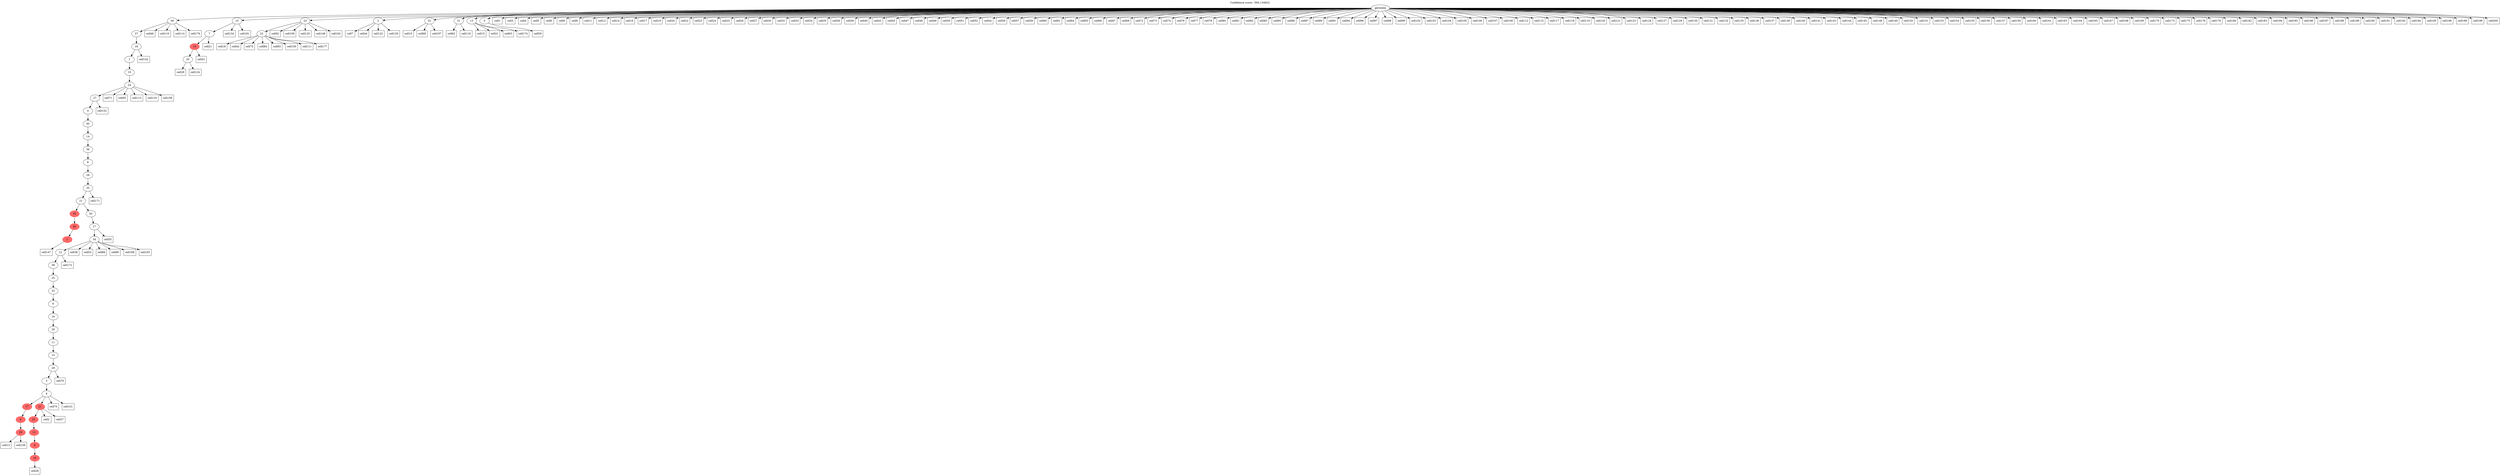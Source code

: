 digraph g {
	"49" -> "50";
	"50" [color=indianred1, style=filled, label="1"];
	"48" -> "49";
	"49" [color=indianred1, style=filled, label="40"];
	"46" -> "47";
	"47" [color=indianred1, style=filled, label="29"];
	"45" -> "46";
	"46" [color=indianred1, style=filled, label="6"];
	"43" -> "44";
	"44" [color=indianred1, style=filled, label="16"];
	"42" -> "43";
	"43" [color=indianred1, style=filled, label="8"];
	"41" -> "42";
	"42" [color=indianred1, style=filled, label="12"];
	"40" -> "41";
	"41" [color=indianred1, style=filled, label="25"];
	"39" -> "40";
	"40" [color=indianred1, style=filled, label="21"];
	"39" -> "45";
	"45" [color=indianred1, style=filled, label="17"];
	"38" -> "39";
	"39" [label="9"];
	"37" -> "38";
	"38" [label="3"];
	"36" -> "37";
	"37" [label="29"];
	"35" -> "36";
	"36" [label="15"];
	"34" -> "35";
	"35" [label="11"];
	"33" -> "34";
	"34" [label="26"];
	"32" -> "33";
	"33" [label="16"];
	"31" -> "32";
	"32" [label="6"];
	"30" -> "31";
	"31" [label="33"];
	"29" -> "30";
	"30" [label="25"];
	"28" -> "29";
	"29" [label="38"];
	"27" -> "28";
	"28" [label="12"];
	"26" -> "27";
	"27" [label="34"];
	"25" -> "26";
	"26" [label="17"];
	"24" -> "25";
	"25" [label="30"];
	"24" -> "48";
	"48" [color=indianred1, style=filled, label="35"];
	"23" -> "24";
	"24" [label="21"];
	"22" -> "23";
	"23" [label="35"];
	"21" -> "22";
	"22" [label="28"];
	"20" -> "21";
	"21" [label="8"];
	"19" -> "20";
	"20" [label="36"];
	"18" -> "19";
	"19" [label="14"];
	"17" -> "18";
	"18" [label="40"];
	"16" -> "17";
	"17" [label="4"];
	"15" -> "16";
	"16" [label="27"];
	"14" -> "15";
	"15" [label="24"];
	"13" -> "14";
	"14" [label="19"];
	"12" -> "13";
	"13" [label="1"];
	"11" -> "12";
	"12" [label="18"];
	"10" -> "11";
	"11" [label="37"];
	"7" -> "8";
	"8" [label="20"];
	"6" -> "7";
	"7" [color=indianred1, style=filled, label="10"];
	"5" -> "6";
	"6" [label="7"];
	"1" -> "2";
	"2" [label="22"];
	"0" -> "1";
	"1" [label="23"];
	"0" -> "3";
	"3" [label="2"];
	"0" -> "4";
	"4" [label="32"];
	"0" -> "5";
	"5" [label="10"];
	"0" -> "9";
	"9" [label="31"];
	"0" -> "10";
	"10" [label="39"];
	"0" -> "51";
	"51" [label="13"];
	"0" -> "52";
	"52" [label="5"];
	"0" [label="germline"];
	"0" -> "cell1";
	"cell1" [shape=box];
	"40" -> "cell2";
	"cell2" [shape=box];
	"0" -> "cell3";
	"cell3" [shape=box];
	"0" -> "cell4";
	"cell4" [shape=box];
	"0" -> "cell5";
	"cell5" [shape=box];
	"0" -> "cell6";
	"cell6" [shape=box];
	"3" -> "cell7";
	"cell7" [shape=box];
	"0" -> "cell8";
	"cell8" [shape=box];
	"0" -> "cell9";
	"cell9" [shape=box];
	"4" -> "cell10";
	"cell10" [shape=box];
	"0" -> "cell11";
	"cell11" [shape=box];
	"0" -> "cell12";
	"cell12" [shape=box];
	"47" -> "cell13";
	"cell13" [shape=box];
	"0" -> "cell14";
	"cell14" [shape=box];
	"51" -> "cell15";
	"cell15" [shape=box];
	"0" -> "cell16";
	"cell16" [shape=box];
	"0" -> "cell17";
	"cell17" [shape=box];
	"2" -> "cell18";
	"cell18" [shape=box];
	"0" -> "cell19";
	"cell19" [shape=box];
	"0" -> "cell20";
	"cell20" [shape=box];
	"6" -> "cell21";
	"cell21" [shape=box];
	"0" -> "cell22";
	"cell22" [shape=box];
	"0" -> "cell23";
	"cell23" [shape=box];
	"0" -> "cell24";
	"cell24" [shape=box];
	"0" -> "cell25";
	"cell25" [shape=box];
	"0" -> "cell26";
	"cell26" [shape=box];
	"0" -> "cell27";
	"cell27" [shape=box];
	"44" -> "cell28";
	"cell28" [shape=box];
	"8" -> "cell29";
	"cell29" [shape=box];
	"0" -> "cell30";
	"cell30" [shape=box];
	"51" -> "cell31";
	"cell31" [shape=box];
	"0" -> "cell32";
	"cell32" [shape=box];
	"0" -> "cell33";
	"cell33" [shape=box];
	"0" -> "cell34";
	"cell34" [shape=box];
	"0" -> "cell35";
	"cell35" [shape=box];
	"0" -> "cell36";
	"cell36" [shape=box];
	"40" -> "cell37";
	"cell37" [shape=box];
	"27" -> "cell38";
	"cell38" [shape=box];
	"0" -> "cell39";
	"cell39" [shape=box];
	"0" -> "cell40";
	"cell40" [shape=box];
	"7" -> "cell41";
	"cell41" [shape=box];
	"2" -> "cell42";
	"cell42" [shape=box];
	"0" -> "cell43";
	"cell43" [shape=box];
	"3" -> "cell44";
	"cell44" [shape=box];
	"0" -> "cell45";
	"cell45" [shape=box];
	"10" -> "cell46";
	"cell46" [shape=box];
	"0" -> "cell47";
	"cell47" [shape=box];
	"0" -> "cell48";
	"cell48" [shape=box];
	"0" -> "cell49";
	"cell49" [shape=box];
	"0" -> "cell50";
	"cell50" [shape=box];
	"0" -> "cell51";
	"cell51" [shape=box];
	"0" -> "cell52";
	"cell52" [shape=box];
	"27" -> "cell53";
	"cell53" [shape=box];
	"0" -> "cell54";
	"cell54" [shape=box];
	"26" -> "cell55";
	"cell55" [shape=box];
	"0" -> "cell56";
	"cell56" [shape=box];
	"0" -> "cell57";
	"cell57" [shape=box];
	"0" -> "cell58";
	"cell58" [shape=box];
	"52" -> "cell59";
	"cell59" [shape=box];
	"0" -> "cell60";
	"cell60" [shape=box];
	"0" -> "cell61";
	"cell61" [shape=box];
	"9" -> "cell62";
	"cell62" [shape=box];
	"51" -> "cell63";
	"cell63" [shape=box];
	"0" -> "cell64";
	"cell64" [shape=box];
	"0" -> "cell65";
	"cell65" [shape=box];
	"0" -> "cell66";
	"cell66" [shape=box];
	"0" -> "cell67";
	"cell67" [shape=box];
	"4" -> "cell68";
	"cell68" [shape=box];
	"0" -> "cell69";
	"cell69" [shape=box];
	"39" -> "cell70";
	"cell70" [shape=box];
	"15" -> "cell71";
	"cell71" [shape=box];
	"0" -> "cell72";
	"cell72" [shape=box];
	"0" -> "cell73";
	"cell73" [shape=box];
	"0" -> "cell74";
	"cell74" [shape=box];
	"2" -> "cell75";
	"cell75" [shape=box];
	"0" -> "cell76";
	"cell76" [shape=box];
	"0" -> "cell77";
	"cell77" [shape=box];
	"0" -> "cell78";
	"cell78" [shape=box];
	"37" -> "cell79";
	"cell79" [shape=box];
	"0" -> "cell80";
	"cell80" [shape=box];
	"0" -> "cell81";
	"cell81" [shape=box];
	"0" -> "cell82";
	"cell82" [shape=box];
	"0" -> "cell83";
	"cell83" [shape=box];
	"2" -> "cell84";
	"cell84" [shape=box];
	"0" -> "cell85";
	"cell85" [shape=box];
	"0" -> "cell86";
	"cell86" [shape=box];
	"0" -> "cell87";
	"cell87" [shape=box];
	"27" -> "cell88";
	"cell88" [shape=box];
	"0" -> "cell89";
	"cell89" [shape=box];
	"27" -> "cell90";
	"cell90" [shape=box];
	"0" -> "cell91";
	"cell91" [shape=box];
	"1" -> "cell92";
	"cell92" [shape=box];
	"2" -> "cell93";
	"cell93" [shape=box];
	"0" -> "cell94";
	"cell94" [shape=box];
	"15" -> "cell95";
	"cell95" [shape=box];
	"0" -> "cell96";
	"cell96" [shape=box];
	"0" -> "cell97";
	"cell97" [shape=box];
	"0" -> "cell98";
	"cell98" [shape=box];
	"0" -> "cell99";
	"cell99" [shape=box];
	"2" -> "cell100";
	"cell100" [shape=box];
	"39" -> "cell101";
	"cell101" [shape=box];
	"0" -> "cell102";
	"cell102" [shape=box];
	"0" -> "cell103";
	"cell103" [shape=box];
	"0" -> "cell104";
	"cell104" [shape=box];
	"0" -> "cell105";
	"cell105" [shape=box];
	"0" -> "cell106";
	"cell106" [shape=box];
	"0" -> "cell107";
	"cell107" [shape=box];
	"0" -> "cell108";
	"cell108" [shape=box];
	"1" -> "cell109";
	"cell109" [shape=box];
	"10" -> "cell110";
	"cell110" [shape=box];
	"2" -> "cell111";
	"cell111" [shape=box];
	"0" -> "cell112";
	"cell112" [shape=box];
	"15" -> "cell113";
	"cell113" [shape=box];
	"10" -> "cell114";
	"cell114" [shape=box];
	"0" -> "cell115";
	"cell115" [shape=box];
	"9" -> "cell116";
	"cell116" [shape=box];
	"0" -> "cell117";
	"cell117" [shape=box];
	"0" -> "cell118";
	"cell118" [shape=box];
	"0" -> "cell119";
	"cell119" [shape=box];
	"0" -> "cell120";
	"cell120" [shape=box];
	"0" -> "cell121";
	"cell121" [shape=box];
	"3" -> "cell122";
	"cell122" [shape=box];
	"0" -> "cell123";
	"cell123" [shape=box];
	"8" -> "cell124";
	"cell124" [shape=box];
	"1" -> "cell125";
	"cell125" [shape=box];
	"0" -> "cell126";
	"cell126" [shape=box];
	"0" -> "cell127";
	"cell127" [shape=box];
	"0" -> "cell128";
	"cell128" [shape=box];
	"3" -> "cell129";
	"cell129" [shape=box];
	"0" -> "cell130";
	"cell130" [shape=box];
	"0" -> "cell131";
	"cell131" [shape=box];
	"0" -> "cell132";
	"cell132" [shape=box];
	"15" -> "cell133";
	"cell133" [shape=box];
	"5" -> "cell134";
	"cell134" [shape=box];
	"0" -> "cell135";
	"cell135" [shape=box];
	"0" -> "cell136";
	"cell136" [shape=box];
	"0" -> "cell137";
	"cell137" [shape=box];
	"0" -> "cell138";
	"cell138" [shape=box];
	"47" -> "cell139";
	"cell139" [shape=box];
	"0" -> "cell140";
	"cell140" [shape=box];
	"0" -> "cell141";
	"cell141" [shape=box];
	"12" -> "cell142";
	"cell142" [shape=box];
	"0" -> "cell143";
	"cell143" [shape=box];
	"0" -> "cell144";
	"cell144" [shape=box];
	"0" -> "cell145";
	"cell145" [shape=box];
	"0" -> "cell146";
	"cell146" [shape=box];
	"50" -> "cell147";
	"cell147" [shape=box];
	"1" -> "cell148";
	"cell148" [shape=box];
	"0" -> "cell149";
	"cell149" [shape=box];
	"0" -> "cell150";
	"cell150" [shape=box];
	"0" -> "cell151";
	"cell151" [shape=box];
	"16" -> "cell152";
	"cell152" [shape=box];
	"0" -> "cell153";
	"cell153" [shape=box];
	"0" -> "cell154";
	"cell154" [shape=box];
	"0" -> "cell155";
	"cell155" [shape=box];
	"0" -> "cell156";
	"cell156" [shape=box];
	"0" -> "cell157";
	"cell157" [shape=box];
	"15" -> "cell158";
	"cell158" [shape=box];
	"0" -> "cell159";
	"cell159" [shape=box];
	"0" -> "cell160";
	"cell160" [shape=box];
	"0" -> "cell161";
	"cell161" [shape=box];
	"1" -> "cell162";
	"cell162" [shape=box];
	"0" -> "cell163";
	"cell163" [shape=box];
	"0" -> "cell164";
	"cell164" [shape=box];
	"0" -> "cell165";
	"cell165" [shape=box];
	"27" -> "cell166";
	"cell166" [shape=box];
	"0" -> "cell167";
	"cell167" [shape=box];
	"0" -> "cell168";
	"cell168" [shape=box];
	"0" -> "cell169";
	"cell169" [shape=box];
	"0" -> "cell170";
	"cell170" [shape=box];
	"23" -> "cell171";
	"cell171" [shape=box];
	"28" -> "cell172";
	"cell172" [shape=box];
	"0" -> "cell173";
	"cell173" [shape=box];
	"51" -> "cell174";
	"cell174" [shape=box];
	"0" -> "cell175";
	"cell175" [shape=box];
	"0" -> "cell176";
	"cell176" [shape=box];
	"2" -> "cell177";
	"cell177" [shape=box];
	"0" -> "cell178";
	"cell178" [shape=box];
	"10" -> "cell179";
	"cell179" [shape=box];
	"0" -> "cell180";
	"cell180" [shape=box];
	"5" -> "cell181";
	"cell181" [shape=box];
	"0" -> "cell182";
	"cell182" [shape=box];
	"0" -> "cell183";
	"cell183" [shape=box];
	"0" -> "cell184";
	"cell184" [shape=box];
	"0" -> "cell185";
	"cell185" [shape=box];
	"0" -> "cell186";
	"cell186" [shape=box];
	"0" -> "cell187";
	"cell187" [shape=box];
	"0" -> "cell188";
	"cell188" [shape=box];
	"0" -> "cell189";
	"cell189" [shape=box];
	"0" -> "cell190";
	"cell190" [shape=box];
	"0" -> "cell191";
	"cell191" [shape=box];
	"0" -> "cell192";
	"cell192" [shape=box];
	"27" -> "cell193";
	"cell193" [shape=box];
	"0" -> "cell194";
	"cell194" [shape=box];
	"0" -> "cell195";
	"cell195" [shape=box];
	"0" -> "cell196";
	"cell196" [shape=box];
	"4" -> "cell197";
	"cell197" [shape=box];
	"0" -> "cell198";
	"cell198" [shape=box];
	"0" -> "cell199";
	"cell199" [shape=box];
	"0" -> "cell200";
	"cell200" [shape=box];
	labelloc="t";
	label="Confidence score: -594.134822";
}
